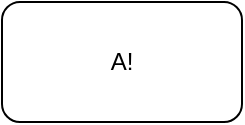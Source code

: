 <?xml version="1.0" encoding="UTF-8"?>
<mxfile>
  <diagram name="Page-1">
    <mxGraphModel dx="968" dy="425" grid="1" gridSize="10" guides="1" tooltips="1" connect="1" arrows="1" fold="1" page="1" pageScale="1" pageWidth="827" pageHeight="1169" math="0" shadow="0">
      <root>
        <mxCell id="0" value="" style="group" vertex="1" connectable="0">
          <mxGeometry x="0" y="0" width="827" height="1169" as="geometry"/>
        </mxCell>
        <mxCell id="1" value="Start" style="rounded=1;whiteSpace=wrap;html=1;fillColor=#FFFFFF;strokeColor=#000000;" vertex="1" connectable="0">
          <mxGeometry x="200" y="60" width="120" height="60" as="geometry"/>
        </mxCell>
        <mxCell id="2" value="Input score" style="rounded=1;whiteSpace=wrap;html=1;fillColor=#FFFFFF;strokeColor=#000000;" vertex="1" connectable="0">
          <mxGeometry x="200" y="160" width="120" height="60" as="geometry"/>
        </mxCell>
        <mxCell id="3" value="score >= 80?" style="rhombus;whiteSpace=wrap;html=1;fillColor=#FFFFFF;strokeColor=#000000;" vertex="1" connectable="0">
          <mxGeometry x="200" y="260" width="120" height="60" as="geometry"/>
        </mxCell>
        <mxCell id="4" value="A!" style="rounded=1;whiteSpace=wrap;html=1;fillColor=#FFFFFF;strokeColor=#000000;" vertex="1" connectable="0">
          <mxGeometry x="200" y="360" width="120" height="60" as="geometry"/>
        </mxCell>
        <mxCell id="5" value="score >= 75 && score < 80?" style="rhombus;whiteSpace=wrap;html=1;fillColor=#FFFFFF;strokeColor=#000000;" vertex="1" connectable="0">
          <mxGeometry x="200" y="460" width="120" height="60" as="geometry"/>
        </mxCell>
        <mxCell id="6" value="B+!" style="rounded=1;whiteSpace=wrap;html=1;fillColor=#FFFFFF;strokeColor=#000000;" vertex="1" connectable="0">
          <mxGeometry x="200" y="560" width="120" height="60" as="geometry"/>
        </mxCell>
        <mxCell id="7" value="score >= 70 && score < 75?" style="rhombus;whiteSpace=wrap;html=1;fillColor=#FFFFFF;strokeColor=#000000;" vertex="1" connectable="0">
          <mxGeometry x="200" y="660" width="120" height="60" as="geometry"/>
        </mxCell>
        <mxCell id="8" value="B!" style="rounded=1;whiteSpace=wrap;html=1;fillColor=#FFFFFF;strokeColor=#000000;" vertex="1" connectable="0">
          <mxGeometry x="200" y="760" width="120" height="60" as="geometry"/>
        </mxCell>
        <mxCell id="9" value="score >= 65 && score < 70?" style="rhombus;whiteSpace=wrap;html=1;fillColor=#FFFFFF;strokeColor=#000000;" vertex="1" connectable="0">
          <mxGeometry x="200" y="860" width="120" height="60" as="geometry"/>
        </mxCell>
        <mxCell id="10" value="C+!" style="rounded=1;whiteSpace=wrap;html=1;fillColor=#FFFFFF;strokeColor=#000000;" vertex="1" connectable="0">
          <mxGeometry x="200" y="960" width="120" height="60" as="geometry"/>
        </mxCell>
        <mxCell id="11" value="score >= 60 && score < 65?" style="rhombus;whiteSpace=wrap;html=1;fillColor=#FFFFFF;strokeColor=#000000;" vertex="1" connectable="0">
          <mxGeometry x="200" y="1060" width="120" height="60" as="geometry"/>
        </mxCell>
        <mxCell id="12" value="C!" style="rounded=1;whiteSpace=wrap;html=1;fillColor=#FFFFFF;strokeColor=#000000;" vertex="1" connectable="0">
          <mxGeometry x="200" y="1160" width="120" height="60" as="geometry"/>
        </mxCell>
        <mxCell id="13" value="score >= 55 && score < 60?" style="rhombus;whiteSpace=wrap;html=1;fillColor=#FFFFFF;strokeColor=#000000;" vertex="1" connectable="0">
          <mxGeometry x="380" y="260" width="120" height="60" as="geometry"/>
        </mxCell>
        <mxCell id="14" value="D+!" style="rounded=1;whiteSpace=wrap;html=1;fillColor=#FFFFFF;strokeColor=#000000;" vertex="1" connectable="0">
          <mxGeometry x="380" y="360" width="120" height="60" as="geometry"/>
        </mxCell>
        <mxCell id="15" value="score >= 50 && score < 55?" style="rhombus;whiteSpace=wrap;html=1;fillColor=#FFFFFF;strokeColor=#000000;" vertex="1" connectable="0">
          <mxGeometry x="380" y="460" width="120" height="60" as="geometry"/>
        </mxCell>
        <mxCell id="16" value="D!" style="rounded=1;whiteSpace=wrap;html=1;fillColor=#FFFFFF;strokeColor=#000000;" vertex="1" connectable="0">
          <mxGeometry x="380" y="560" width="120" height="60" as="geometry"/>
        </mxCell>
        <mxCell id="17" value="score < 50?" style="rhombus;whiteSpace=wrap;html=1;fillColor=#FFFFFF;strokeColor=#000000;" vertex="1" connectable="0">
          <mxGeometry x="380" y="660" width="120" height="60" as="geometry"/>
        </mxCell>
        <mxCell id="18" value="F!" style="rounded=1;whiteSpace=wrap;html=1;fillColor=#FFFFFF;strokeColor=#000000;" vertex="1" connectable="0">
          <mxGeometry x="380" y="760" width="120" height="60" as="geometry"/>
        </mxCell>
        <mxCell id="19" value="End" style="rounded=1;whiteSpace=wrap;html=1;fillColor=#FFFFFF;strokeColor=#000000;" vertex="1" connectable="0">
          <mxGeometry x="200" y="860" width="120" height="60" as="geometry"/>
        </mxCell>
        <mxCell id="20" value="" style="edgeStyle=orthogonalEdgeStyle;rounded=0;orthogonalLoop=1;jettySize=auto;html=1;exitX=0.5;exitY=0;exitDx=0;exitDy=0;" edge="1" parent="0" source="1" target="2">
          <mxGeometry relative="1" as="geometry"/>
        </mxCell>
        <mxCell id="21" value="" style="edgeStyle=orthogonalEdgeStyle;rounded=0;orthogonalLoop=1;jettySize=auto;html=1;exitX=0.5;exitY=0;exitDx=0;exitDy=0;" edge="1" parent="0" source="2" target="3">
          <mxGeometry relative="1" as="geometry"/>
        </mxCell>
        <mxCell id="22" value="" style="edgeStyle=orthogonalEdgeStyle;rounded=0;orthogonalLoop=1;jettySize=auto;html=1;exitX=0.5;exitY=0;exitDx=0;exitDy=0;" edge="1" parent="0" source="3" target="4">
          <mxGeometry relative="1" as="geometry"/>
        </mxCell>
        <mxCell id="23" value="" style="edgeStyle=orthogonalEdgeStyle;rounded=0;orthogonalLoop=1;jettySize=auto;html=1;exitX=0.5;exitY=0;exitDx=0;exitDy=0;" edge="1" parent="0" source="4" target="19">
          <mxGeometry relative="1" as="geometry"/>
        </mxCell>
        <mxCell id="24" value="" style="edgeStyle=orthogonalEdgeStyle;rounded=0;orthogonalLoop=1;jettySize=auto;html=1;exitX=0.5;exitY=0;exitDx=0;exitDy=0;" edge="1" parent="0" source="3" target="5">
          <mxGeometry relative="1" as="geometry"/>
        </mxCell>
        <mxCell id="25" value="" style="edgeStyle=orthogonalEdgeStyle;rounded=0;orthogonalLoop=1;jettySize=auto;html=1;exitX=0.5;exitY=0;exitDx=0;exitDy=0;" edge="1" parent="0" source="5" target="6">
          <mxGeometry relative="1" as="geometry"/>
        </mxCell>
        <mxCell id="26" value="" style="edgeStyle=orthogonalEdgeStyle;rounded=0;orthogonalLoop=1;jettySize=auto;html=1;exitX=0.5;exitY=0;exitDx=0;exitDy=0;" edge="1" parent="0" source="6" target="19">
          <mxGeometry relative="1" as="geometry"/>
        </mxCell>
        <mxCell id="27" value="" style="edgeStyle=orthogonalEdgeStyle;rounded=0;orthogonalLoop=1;jettySize=auto;html=1;exitX=0.5;exitY=0;exitDx=0;exitDy=0;" edge="1" parent="0" source="5" target="7">
          <mxGeometry relative="1" as="geometry"/>
        </mxCell>
        <mxCell id="28" value="" style="edgeStyle=orthogonalEdgeStyle;rounded=0;orthogonalLoop=1;jettySize=auto;html=1;exitX=0.5;exitY=0;exitDx=0;exitDy=0;" edge="1" parent="0" source="7" target="8">
          <mxGeometry relative="1" as="geometry"/>
        </mxCell>
        <mxCell id="29" value="" style="edgeStyle=orthogonalEdgeStyle;rounded=0;orthogonalLoop=1;jettySize=auto;html=1;exitX=0.5;exitY=0;exitDx=0;exitDy=0;" edge="1" parent="0" source="8" target="19">
          <mxGeometry relative="1" as="geometry"/>
        </mxCell>
        <mxCell id="30" value="" style="edgeStyle=orthogonalEdgeStyle;rounded=0;orthogonalLoop=1;jettySize=auto;html=1;exitX=0.5;exitY=0;exitDx=0;exitDy=0;" edge="1" parent="0" source="7" target="9">
          <mxGeometry relative="1" as="geometry"/>
        </mxCell>
        <mxCell id="31" value="" style="edgeStyle=orthogonalEdgeStyle;rounded=0;orthogonalLoop=1;jettySize=auto;html=1;exitX=0.5;exitY=0;exitDx=0;exitDy=0;" edge="1" parent="0" source="9" target="10">
          <mxGeometry relative="1" as="geometry"/>
        </mxCell>
        <mxCell id="32" value="" style="edgeStyle=orthogonalEdgeStyle;rounded=0;orthogonalLoop=1;jettySize=auto;html=1;exitX=0.5;exitY=0;exitDx=0;exitDy=0;" edge="1" parent="0" source="10" target="19">
          <mxGeometry relative="1" as="geometry"/>
        </mxCell>
        <mxCell id="33" value="" style="edgeStyle=orthogonalEdgeStyle;rounded=0;orthogonalLoop=1;jettySize=auto;html=1;exitX=0.5;exitY=0;exitDx=0;exitDy=0;" edge="1" parent="0" source="9" target="11">
          <mxGeometry relative="1" as="geometry"/>
        </mxCell>
        <mxCell id="34" value="" style="edgeStyle=orthogonalEdgeStyle;rounded=0;orthogonalLoop=1;jettySize=auto;html=1;exitX=0.5;exitY=0;exitDx=0;exitDy=0;" edge="1" parent="0" source="11" target="12">
          <mxGeometry relative="1" as="geometry"/>
        </mxCell>
        <mxCell id="35" value="" style="edgeStyle=orthogonalEdgeStyle;rounded=0;orthogonalLoop=1;jettySize=auto;html=1;exitX=0.5;exitY=0;exitDx=0;exitDy=0;" edge="1" parent="0" source="12" target="19">
          <mxGeometry relative="1" as="geometry"/>
        </mxCell>
        <mxCell id="36" value="" style="edgeStyle=orthogonalEdgeStyle;rounded=0;orthogonalLoop=1;jettySize=auto;html=1;exitX=0.5;exitY=0;exitDx=0;exitDy=0;" edge="1" parent="0" source="11" target="13">
          <mxGeometry relative="1" as="geometry"/>
        </mxCell>
        <mxCell id="37" value="" style="edgeStyle=orthogonalEdgeStyle;rounded=0;orthogonalLoop=1;jettySize=auto;html=1;exitX=0.5;exitY=0;exitDx=0;exitDy=0;" edge="1" parent="0" source="13" target="14">
          <mxGeometry relative="1" as="geometry"/>
        </mxCell>
        <mxCell id="38" value="" style="edgeStyle=orthogonalEdgeStyle;rounded=0;orthogonalLoop=1;jettySize=auto;html=1;exitX=0.5;exitY=0;exitDx=0;exitDy=0;" edge="1" parent="0" source="14" target="19">
          <mxGeometry relative="1" as="geometry"/>
        </mxCell>
        <mxCell id="39" value="" style="edgeStyle=orthogonalEdgeStyle;rounded=0;orthogonalLoop=1;jettySize=auto;html=1;exitX=0.5;exitY=0;exitDx=0;exitDy=0;" edge="1" parent="0" source="13" target="15">
          <mxGeometry relative="1" as="geometry"/>
        </mxCell>
        <mxCell id="40" value="" style="edgeStyle=orthogonalEdgeStyle;rounded=0;orthogonalLoop=1;jettySize=auto;html=1;exitX=0.5;exitY=0;exitDx=0;exitDy=0;" edge="1" parent="0" source="15" target="16">
          <mxGeometry relative="1" as="geometry"/>
        </mxCell>
        <mxCell id="41" value="" style="edgeStyle=orthogonalEdgeStyle;rounded=0;orthogonalLoop=1;jettySize=auto;html=1;exitX=0.5;exitY=0;exitDx=0;exitDy=0;" edge="1" parent="0" source="16" target="19">
          <mxGeometry relative="1" as="geometry"/>
        </mxCell>
        <mxCell id="42" value="" style="edgeStyle=orthogonalEdgeStyle;rounded=0;orthogonalLoop=1;jettySize=auto;html=1;exitX=0.5;exitY=0;exitDx=0;exitDy=0;" edge="1" parent="0" source="15" target="17">
          <mxGeometry relative="1" as="geometry"/>
        </mxCell>
        <mxCell id="43" value="" style="edgeStyle=orthogonalEdgeStyle;rounded=0;orthogonalLoop=1;jettySize=auto;html=1;exitX=0.5;exitY=0;exitDx=0;exitDy=0;" edge="1" parent="0" source="17" target="18">
          <mxGeometry relative="1" as="geometry"/>
        </mxCell>
        <mxCell id="44" value="" style="edgeStyle=orthogonalEdgeStyle;rounded=0;orthogonalLoop=1;jettySize=auto;html=1;exitX=0.5;exitY=0;exitDx=0;exitDy=0;" edge="1" parent="0" source="18" target="19">
          <mxGeometry relative="1" as="geometry"/>
        </mxCell>
      </root>
    </mxGraphModel>
  </diagram>
</mxfile>
